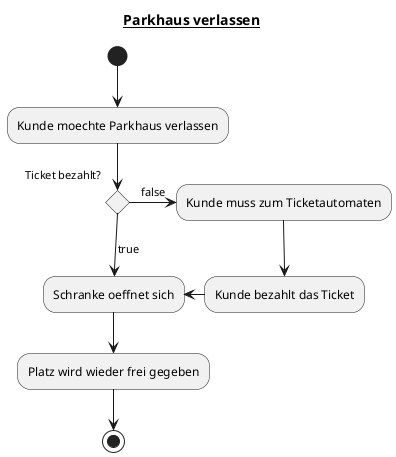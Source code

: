 @startuml
title __Parkhaus verlassen__
(*) --> "Kunde moechte Parkhaus verlassen"
if "Ticket bezahlt?" then
-->[true] "Schranke oeffnet sich"
--> "Platz wird wieder frei gegeben"
-->(*)
else
->[false] "Kunde muss zum Ticketautomaten"
--> "Kunde bezahlt das Ticket"
-left-> "Schranke oeffnet sich"
endif
@enduml
